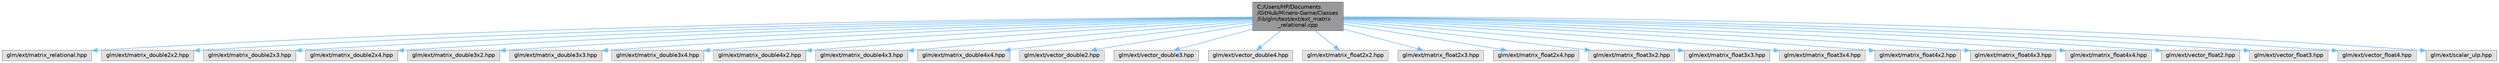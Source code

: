 digraph "C:/Users/HP/Documents/GitHub/Minero-Game/Classes/lib/glm/test/ext/ext_matrix_relational.cpp"
{
 // LATEX_PDF_SIZE
  bgcolor="transparent";
  edge [fontname=Helvetica,fontsize=10,labelfontname=Helvetica,labelfontsize=10];
  node [fontname=Helvetica,fontsize=10,shape=box,height=0.2,width=0.4];
  Node1 [id="Node000001",label="C:/Users/HP/Documents\l/GitHub/Minero-Game/Classes\l/lib/glm/test/ext/ext_matrix\l_relational.cpp",height=0.2,width=0.4,color="gray40", fillcolor="grey60", style="filled", fontcolor="black",tooltip=" "];
  Node1 -> Node2 [id="edge53_Node000001_Node000002",color="steelblue1",style="solid",tooltip=" "];
  Node2 [id="Node000002",label="glm/ext/matrix_relational.hpp",height=0.2,width=0.4,color="grey60", fillcolor="#E0E0E0", style="filled",tooltip=" "];
  Node1 -> Node3 [id="edge54_Node000001_Node000003",color="steelblue1",style="solid",tooltip=" "];
  Node3 [id="Node000003",label="glm/ext/matrix_double2x2.hpp",height=0.2,width=0.4,color="grey60", fillcolor="#E0E0E0", style="filled",tooltip=" "];
  Node1 -> Node4 [id="edge55_Node000001_Node000004",color="steelblue1",style="solid",tooltip=" "];
  Node4 [id="Node000004",label="glm/ext/matrix_double2x3.hpp",height=0.2,width=0.4,color="grey60", fillcolor="#E0E0E0", style="filled",tooltip=" "];
  Node1 -> Node5 [id="edge56_Node000001_Node000005",color="steelblue1",style="solid",tooltip=" "];
  Node5 [id="Node000005",label="glm/ext/matrix_double2x4.hpp",height=0.2,width=0.4,color="grey60", fillcolor="#E0E0E0", style="filled",tooltip=" "];
  Node1 -> Node6 [id="edge57_Node000001_Node000006",color="steelblue1",style="solid",tooltip=" "];
  Node6 [id="Node000006",label="glm/ext/matrix_double3x2.hpp",height=0.2,width=0.4,color="grey60", fillcolor="#E0E0E0", style="filled",tooltip=" "];
  Node1 -> Node7 [id="edge58_Node000001_Node000007",color="steelblue1",style="solid",tooltip=" "];
  Node7 [id="Node000007",label="glm/ext/matrix_double3x3.hpp",height=0.2,width=0.4,color="grey60", fillcolor="#E0E0E0", style="filled",tooltip=" "];
  Node1 -> Node8 [id="edge59_Node000001_Node000008",color="steelblue1",style="solid",tooltip=" "];
  Node8 [id="Node000008",label="glm/ext/matrix_double3x4.hpp",height=0.2,width=0.4,color="grey60", fillcolor="#E0E0E0", style="filled",tooltip=" "];
  Node1 -> Node9 [id="edge60_Node000001_Node000009",color="steelblue1",style="solid",tooltip=" "];
  Node9 [id="Node000009",label="glm/ext/matrix_double4x2.hpp",height=0.2,width=0.4,color="grey60", fillcolor="#E0E0E0", style="filled",tooltip=" "];
  Node1 -> Node10 [id="edge61_Node000001_Node000010",color="steelblue1",style="solid",tooltip=" "];
  Node10 [id="Node000010",label="glm/ext/matrix_double4x3.hpp",height=0.2,width=0.4,color="grey60", fillcolor="#E0E0E0", style="filled",tooltip=" "];
  Node1 -> Node11 [id="edge62_Node000001_Node000011",color="steelblue1",style="solid",tooltip=" "];
  Node11 [id="Node000011",label="glm/ext/matrix_double4x4.hpp",height=0.2,width=0.4,color="grey60", fillcolor="#E0E0E0", style="filled",tooltip=" "];
  Node1 -> Node12 [id="edge63_Node000001_Node000012",color="steelblue1",style="solid",tooltip=" "];
  Node12 [id="Node000012",label="glm/ext/vector_double2.hpp",height=0.2,width=0.4,color="grey60", fillcolor="#E0E0E0", style="filled",tooltip=" "];
  Node1 -> Node13 [id="edge64_Node000001_Node000013",color="steelblue1",style="solid",tooltip=" "];
  Node13 [id="Node000013",label="glm/ext/vector_double3.hpp",height=0.2,width=0.4,color="grey60", fillcolor="#E0E0E0", style="filled",tooltip=" "];
  Node1 -> Node14 [id="edge65_Node000001_Node000014",color="steelblue1",style="solid",tooltip=" "];
  Node14 [id="Node000014",label="glm/ext/vector_double4.hpp",height=0.2,width=0.4,color="grey60", fillcolor="#E0E0E0", style="filled",tooltip=" "];
  Node1 -> Node15 [id="edge66_Node000001_Node000015",color="steelblue1",style="solid",tooltip=" "];
  Node15 [id="Node000015",label="glm/ext/matrix_float2x2.hpp",height=0.2,width=0.4,color="grey60", fillcolor="#E0E0E0", style="filled",tooltip=" "];
  Node1 -> Node16 [id="edge67_Node000001_Node000016",color="steelblue1",style="solid",tooltip=" "];
  Node16 [id="Node000016",label="glm/ext/matrix_float2x3.hpp",height=0.2,width=0.4,color="grey60", fillcolor="#E0E0E0", style="filled",tooltip=" "];
  Node1 -> Node17 [id="edge68_Node000001_Node000017",color="steelblue1",style="solid",tooltip=" "];
  Node17 [id="Node000017",label="glm/ext/matrix_float2x4.hpp",height=0.2,width=0.4,color="grey60", fillcolor="#E0E0E0", style="filled",tooltip=" "];
  Node1 -> Node18 [id="edge69_Node000001_Node000018",color="steelblue1",style="solid",tooltip=" "];
  Node18 [id="Node000018",label="glm/ext/matrix_float3x2.hpp",height=0.2,width=0.4,color="grey60", fillcolor="#E0E0E0", style="filled",tooltip=" "];
  Node1 -> Node19 [id="edge70_Node000001_Node000019",color="steelblue1",style="solid",tooltip=" "];
  Node19 [id="Node000019",label="glm/ext/matrix_float3x3.hpp",height=0.2,width=0.4,color="grey60", fillcolor="#E0E0E0", style="filled",tooltip=" "];
  Node1 -> Node20 [id="edge71_Node000001_Node000020",color="steelblue1",style="solid",tooltip=" "];
  Node20 [id="Node000020",label="glm/ext/matrix_float3x4.hpp",height=0.2,width=0.4,color="grey60", fillcolor="#E0E0E0", style="filled",tooltip=" "];
  Node1 -> Node21 [id="edge72_Node000001_Node000021",color="steelblue1",style="solid",tooltip=" "];
  Node21 [id="Node000021",label="glm/ext/matrix_float4x2.hpp",height=0.2,width=0.4,color="grey60", fillcolor="#E0E0E0", style="filled",tooltip=" "];
  Node1 -> Node22 [id="edge73_Node000001_Node000022",color="steelblue1",style="solid",tooltip=" "];
  Node22 [id="Node000022",label="glm/ext/matrix_float4x3.hpp",height=0.2,width=0.4,color="grey60", fillcolor="#E0E0E0", style="filled",tooltip=" "];
  Node1 -> Node23 [id="edge74_Node000001_Node000023",color="steelblue1",style="solid",tooltip=" "];
  Node23 [id="Node000023",label="glm/ext/matrix_float4x4.hpp",height=0.2,width=0.4,color="grey60", fillcolor="#E0E0E0", style="filled",tooltip=" "];
  Node1 -> Node24 [id="edge75_Node000001_Node000024",color="steelblue1",style="solid",tooltip=" "];
  Node24 [id="Node000024",label="glm/ext/vector_float2.hpp",height=0.2,width=0.4,color="grey60", fillcolor="#E0E0E0", style="filled",tooltip=" "];
  Node1 -> Node25 [id="edge76_Node000001_Node000025",color="steelblue1",style="solid",tooltip=" "];
  Node25 [id="Node000025",label="glm/ext/vector_float3.hpp",height=0.2,width=0.4,color="grey60", fillcolor="#E0E0E0", style="filled",tooltip=" "];
  Node1 -> Node26 [id="edge77_Node000001_Node000026",color="steelblue1",style="solid",tooltip=" "];
  Node26 [id="Node000026",label="glm/ext/vector_float4.hpp",height=0.2,width=0.4,color="grey60", fillcolor="#E0E0E0", style="filled",tooltip=" "];
  Node1 -> Node27 [id="edge78_Node000001_Node000027",color="steelblue1",style="solid",tooltip=" "];
  Node27 [id="Node000027",label="glm/ext/scalar_ulp.hpp",height=0.2,width=0.4,color="grey60", fillcolor="#E0E0E0", style="filled",tooltip=" "];
}
